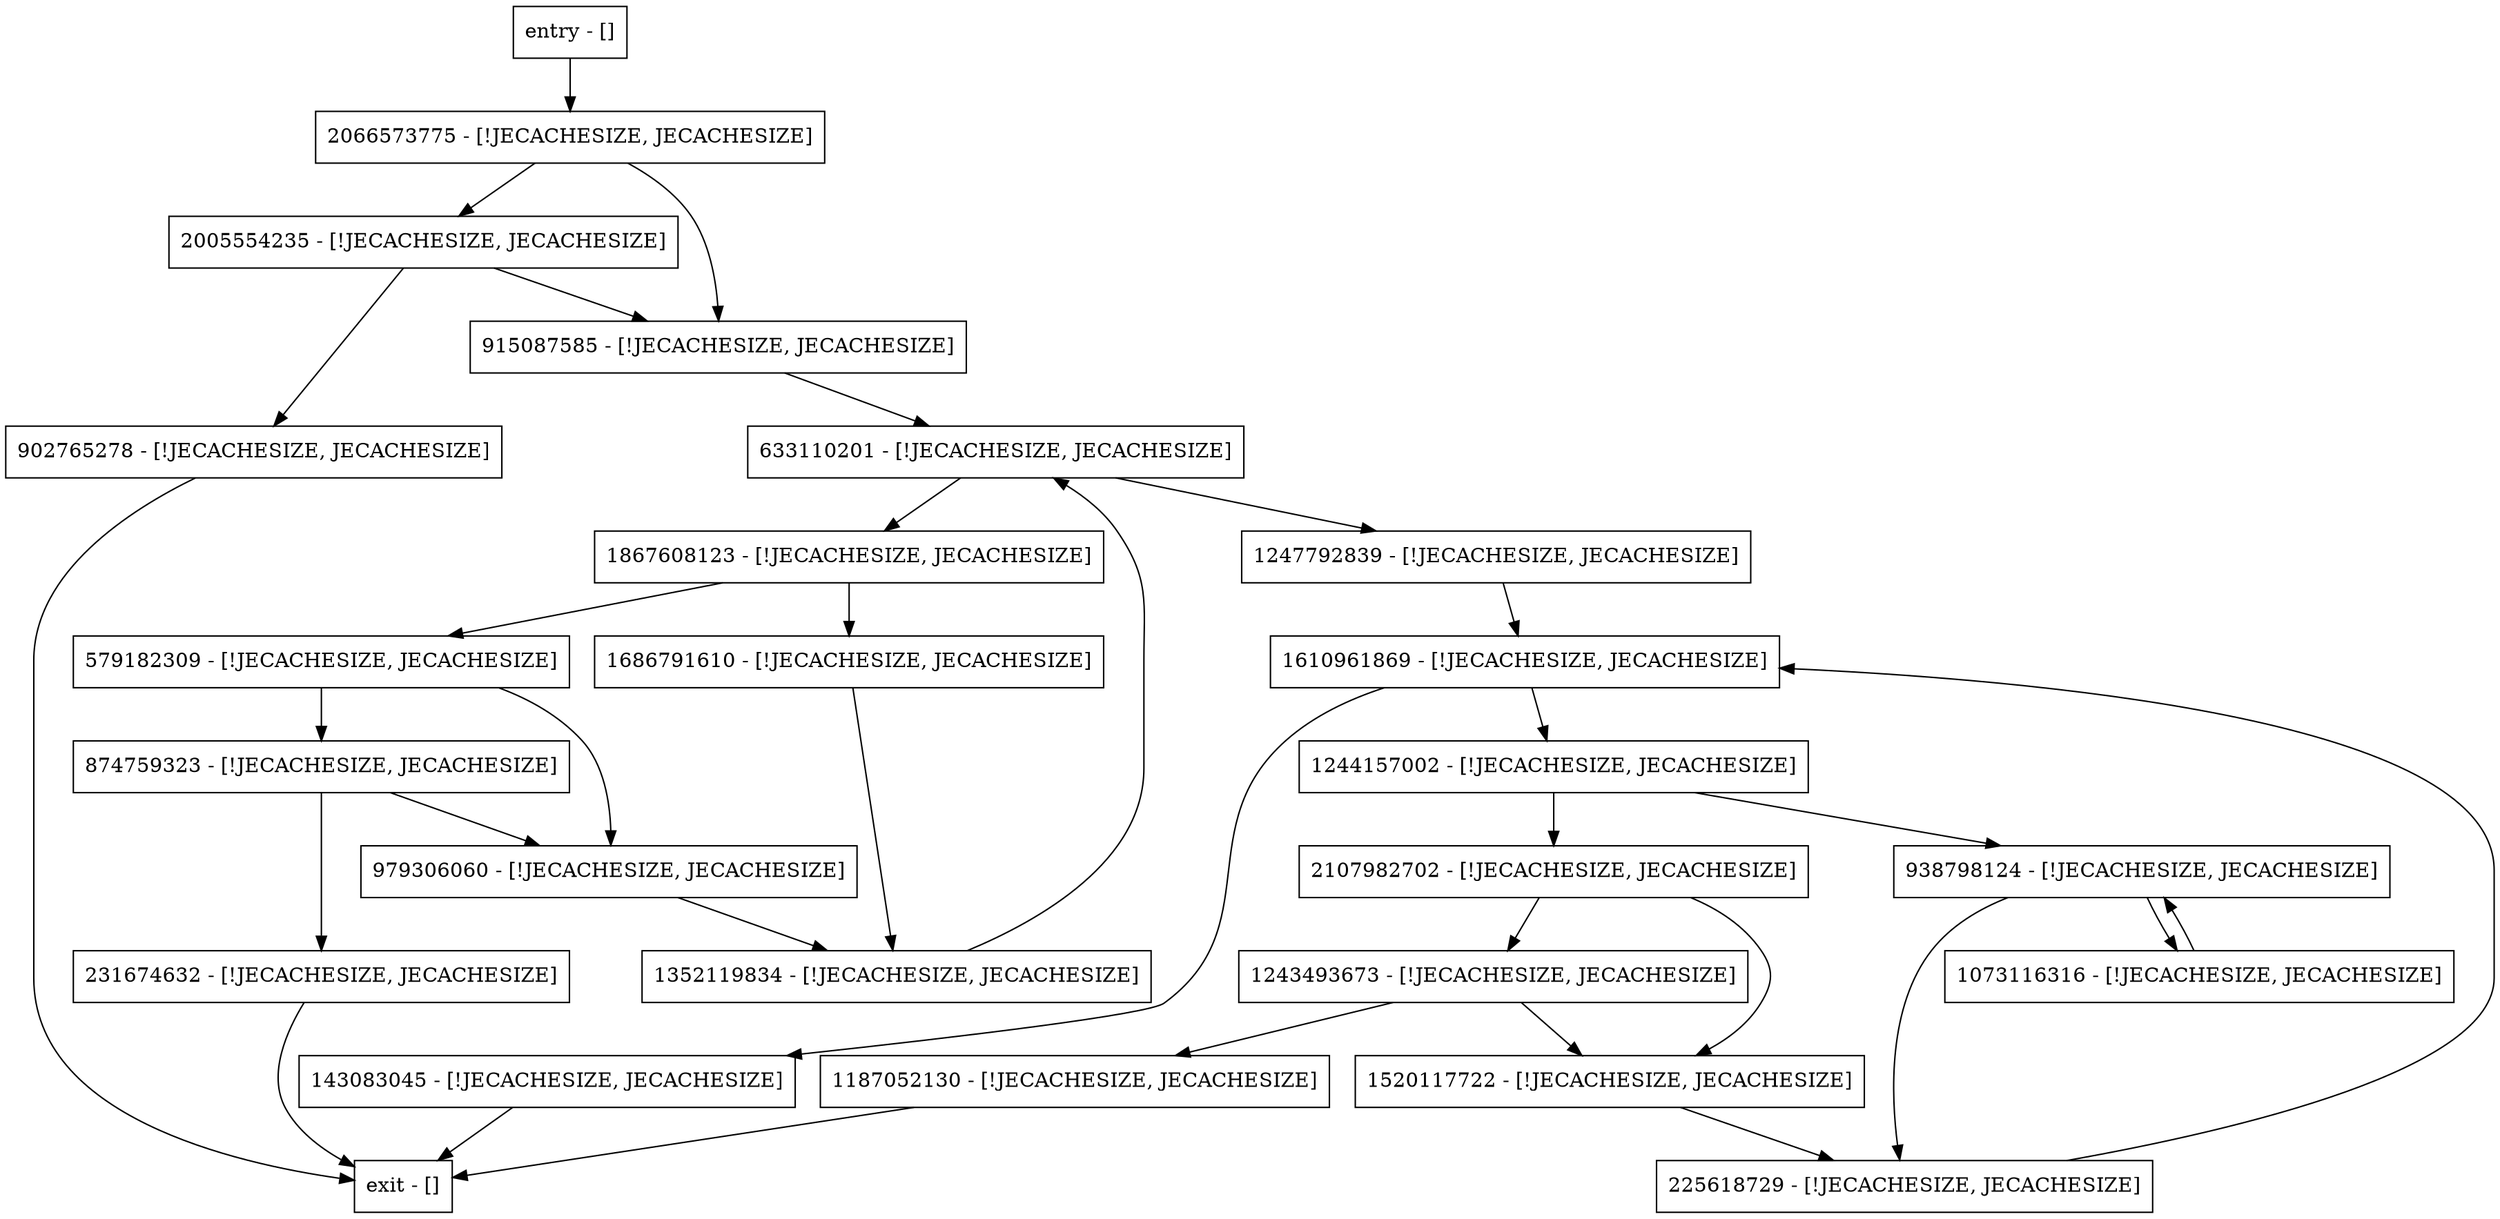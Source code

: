 digraph unpackLnMemIds {
node [shape=record];
2005554235 [label="2005554235 - [!JECACHESIZE, JECACHESIZE]"];
902765278 [label="902765278 - [!JECACHESIZE, JECACHESIZE]"];
225618729 [label="225618729 - [!JECACHESIZE, JECACHESIZE]"];
1247792839 [label="1247792839 - [!JECACHESIZE, JECACHESIZE]"];
979306060 [label="979306060 - [!JECACHESIZE, JECACHESIZE]"];
1187052130 [label="1187052130 - [!JECACHESIZE, JECACHESIZE]"];
579182309 [label="579182309 - [!JECACHESIZE, JECACHESIZE]"];
915087585 [label="915087585 - [!JECACHESIZE, JECACHESIZE]"];
1243493673 [label="1243493673 - [!JECACHESIZE, JECACHESIZE]"];
1610961869 [label="1610961869 - [!JECACHESIZE, JECACHESIZE]"];
143083045 [label="143083045 - [!JECACHESIZE, JECACHESIZE]"];
231674632 [label="231674632 - [!JECACHESIZE, JECACHESIZE]"];
1520117722 [label="1520117722 - [!JECACHESIZE, JECACHESIZE]"];
1686791610 [label="1686791610 - [!JECACHESIZE, JECACHESIZE]"];
2066573775 [label="2066573775 - [!JECACHESIZE, JECACHESIZE]"];
1352119834 [label="1352119834 - [!JECACHESIZE, JECACHESIZE]"];
1244157002 [label="1244157002 - [!JECACHESIZE, JECACHESIZE]"];
entry [label="entry - []"];
exit [label="exit - []"];
874759323 [label="874759323 - [!JECACHESIZE, JECACHESIZE]"];
633110201 [label="633110201 - [!JECACHESIZE, JECACHESIZE]"];
938798124 [label="938798124 - [!JECACHESIZE, JECACHESIZE]"];
1073116316 [label="1073116316 - [!JECACHESIZE, JECACHESIZE]"];
1867608123 [label="1867608123 - [!JECACHESIZE, JECACHESIZE]"];
2107982702 [label="2107982702 - [!JECACHESIZE, JECACHESIZE]"];
entry;
exit;
2005554235 -> 902765278;
2005554235 -> 915087585;
902765278 -> exit;
225618729 -> 1610961869;
1247792839 -> 1610961869;
979306060 -> 1352119834;
1187052130 -> exit;
579182309 -> 874759323;
579182309 -> 979306060;
915087585 -> 633110201;
1243493673 -> 1520117722;
1243493673 -> 1187052130;
1610961869 -> 1244157002;
1610961869 -> 143083045;
143083045 -> exit;
231674632 -> exit;
1520117722 -> 225618729;
1686791610 -> 1352119834;
2066573775 -> 2005554235;
2066573775 -> 915087585;
1352119834 -> 633110201;
1244157002 -> 938798124;
1244157002 -> 2107982702;
entry -> 2066573775;
874759323 -> 231674632;
874759323 -> 979306060;
633110201 -> 1247792839;
633110201 -> 1867608123;
938798124 -> 225618729;
938798124 -> 1073116316;
1073116316 -> 938798124;
1867608123 -> 579182309;
1867608123 -> 1686791610;
2107982702 -> 1243493673;
2107982702 -> 1520117722;
}
